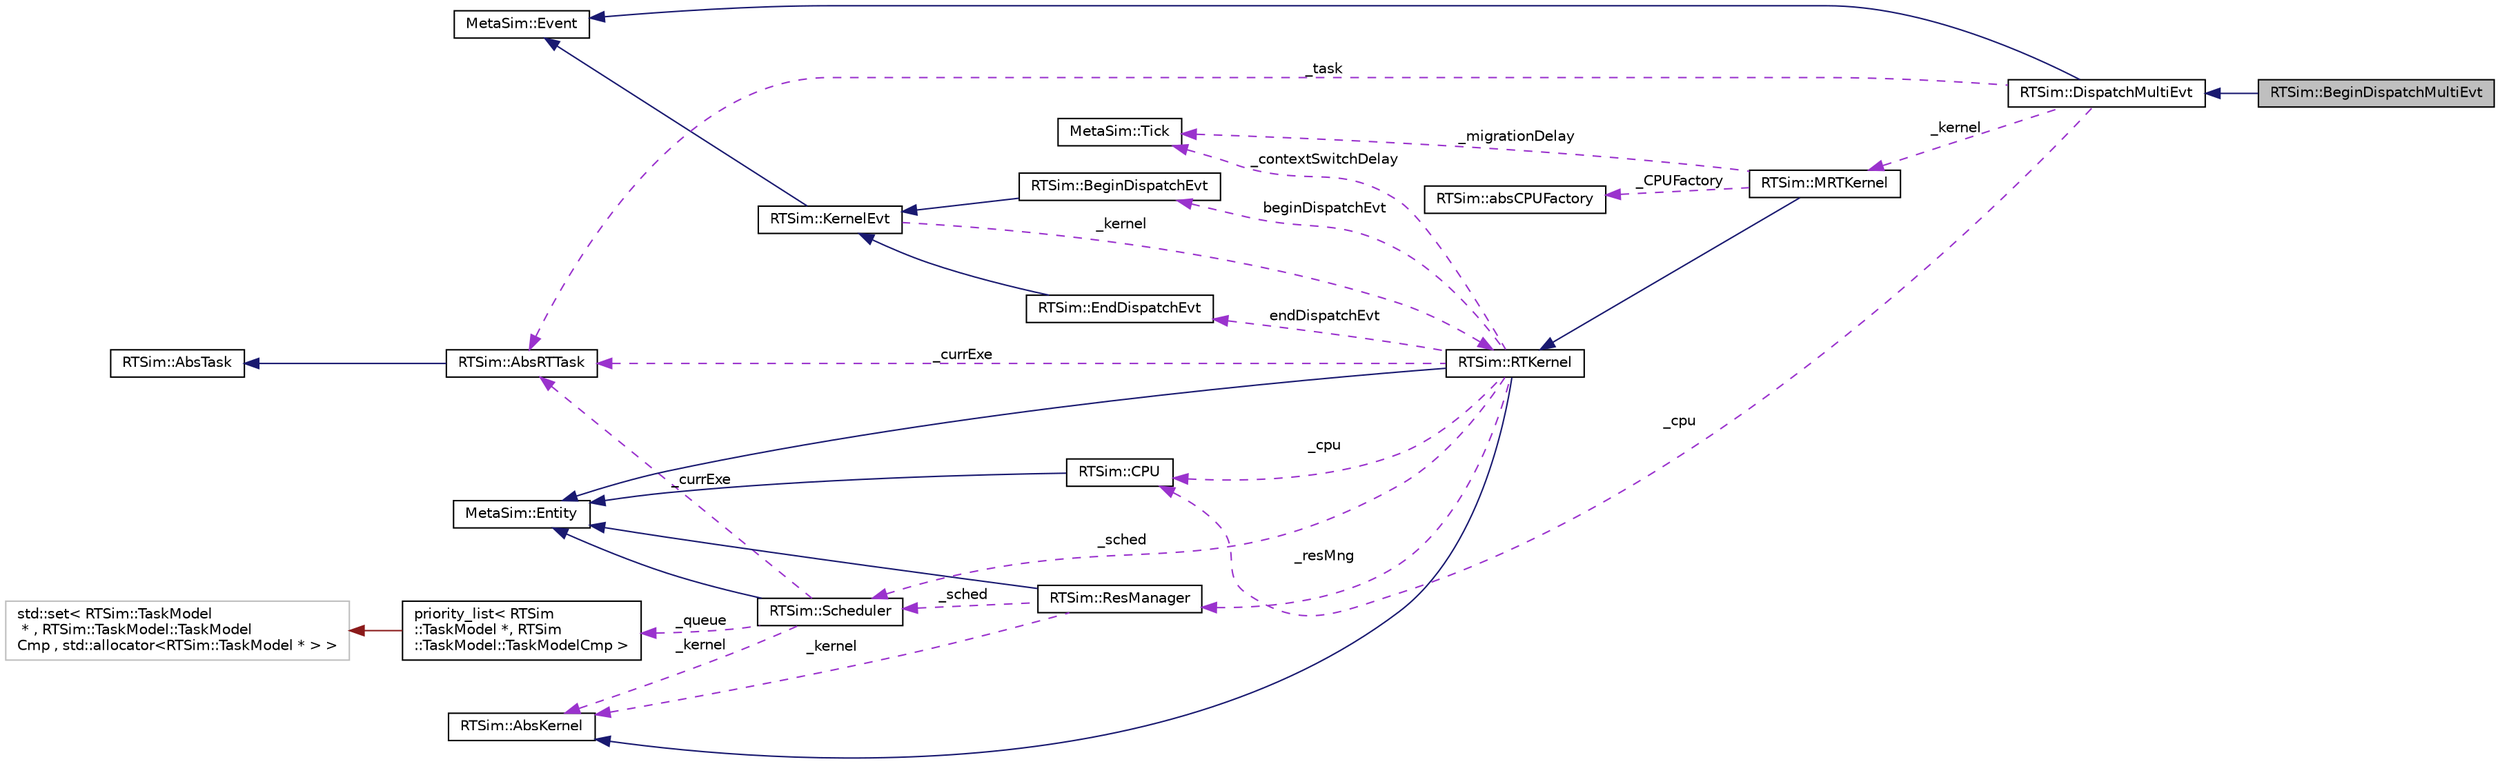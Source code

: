 digraph "RTSim::BeginDispatchMultiEvt"
{
  edge [fontname="Helvetica",fontsize="10",labelfontname="Helvetica",labelfontsize="10"];
  node [fontname="Helvetica",fontsize="10",shape=record];
  rankdir="LR";
  Node3 [label="RTSim::BeginDispatchMultiEvt",height=0.2,width=0.4,color="black", fillcolor="grey75", style="filled", fontcolor="black"];
  Node4 -> Node3 [dir="back",color="midnightblue",fontsize="10",style="solid",fontname="Helvetica"];
  Node4 [label="RTSim::DispatchMultiEvt",height=0.2,width=0.4,color="black", fillcolor="white", style="filled",URL="$classRTSim_1_1DispatchMultiEvt.html"];
  Node5 -> Node4 [dir="back",color="midnightblue",fontsize="10",style="solid",fontname="Helvetica"];
  Node5 [label="MetaSim::Event",height=0.2,width=0.4,color="black", fillcolor="white", style="filled",URL="$classMetaSim_1_1Event.html"];
  Node6 -> Node4 [dir="back",color="darkorchid3",fontsize="10",style="dashed",label=" _task" ,fontname="Helvetica"];
  Node6 [label="RTSim::AbsRTTask",height=0.2,width=0.4,color="black", fillcolor="white", style="filled",URL="$classRTSim_1_1AbsRTTask.html"];
  Node7 -> Node6 [dir="back",color="midnightblue",fontsize="10",style="solid",fontname="Helvetica"];
  Node7 [label="RTSim::AbsTask",height=0.2,width=0.4,color="black", fillcolor="white", style="filled",URL="$classRTSim_1_1AbsTask.html"];
  Node8 -> Node4 [dir="back",color="darkorchid3",fontsize="10",style="dashed",label=" _cpu" ,fontname="Helvetica"];
  Node8 [label="RTSim::CPU",height=0.2,width=0.4,color="black", fillcolor="white", style="filled",URL="$classRTSim_1_1CPU.html"];
  Node9 -> Node8 [dir="back",color="midnightblue",fontsize="10",style="solid",fontname="Helvetica"];
  Node9 [label="MetaSim::Entity",height=0.2,width=0.4,color="black", fillcolor="white", style="filled",URL="$classMetaSim_1_1Entity.html"];
  Node10 -> Node4 [dir="back",color="darkorchid3",fontsize="10",style="dashed",label=" _kernel" ,fontname="Helvetica"];
  Node10 [label="RTSim::MRTKernel",height=0.2,width=0.4,color="black", fillcolor="white", style="filled",URL="$classRTSim_1_1MRTKernel.html"];
  Node11 -> Node10 [dir="back",color="midnightblue",fontsize="10",style="solid",fontname="Helvetica"];
  Node11 [label="RTSim::RTKernel",height=0.2,width=0.4,color="black", fillcolor="white", style="filled",URL="$classRTSim_1_1RTKernel.html"];
  Node9 -> Node11 [dir="back",color="midnightblue",fontsize="10",style="solid",fontname="Helvetica"];
  Node12 -> Node11 [dir="back",color="midnightblue",fontsize="10",style="solid",fontname="Helvetica"];
  Node12 [label="RTSim::AbsKernel",height=0.2,width=0.4,color="black", fillcolor="white", style="filled",URL="$classRTSim_1_1AbsKernel.html"];
  Node13 -> Node11 [dir="back",color="darkorchid3",fontsize="10",style="dashed",label=" _resMng" ,fontname="Helvetica"];
  Node13 [label="RTSim::ResManager",height=0.2,width=0.4,color="black", fillcolor="white", style="filled",URL="$classRTSim_1_1ResManager.html"];
  Node9 -> Node13 [dir="back",color="midnightblue",fontsize="10",style="solid",fontname="Helvetica"];
  Node12 -> Node13 [dir="back",color="darkorchid3",fontsize="10",style="dashed",label=" _kernel" ,fontname="Helvetica"];
  Node14 -> Node13 [dir="back",color="darkorchid3",fontsize="10",style="dashed",label=" _sched" ,fontname="Helvetica"];
  Node14 [label="RTSim::Scheduler",height=0.2,width=0.4,color="black", fillcolor="white", style="filled",URL="$classRTSim_1_1Scheduler.html"];
  Node9 -> Node14 [dir="back",color="midnightblue",fontsize="10",style="solid",fontname="Helvetica"];
  Node6 -> Node14 [dir="back",color="darkorchid3",fontsize="10",style="dashed",label=" _currExe" ,fontname="Helvetica"];
  Node12 -> Node14 [dir="back",color="darkorchid3",fontsize="10",style="dashed",label=" _kernel" ,fontname="Helvetica"];
  Node15 -> Node14 [dir="back",color="darkorchid3",fontsize="10",style="dashed",label=" _queue" ,fontname="Helvetica"];
  Node15 [label="priority_list\< RTSim\l::TaskModel *, RTSim\l::TaskModel::TaskModelCmp \>",height=0.2,width=0.4,color="black", fillcolor="white", style="filled",URL="$classpriority__list.html"];
  Node16 -> Node15 [dir="back",color="firebrick4",fontsize="10",style="solid",fontname="Helvetica"];
  Node16 [label="std::set\< RTSim::TaskModel\l * , RTSim::TaskModel::TaskModel\lCmp , std::allocator\<RTSim::TaskModel * \>  \>",height=0.2,width=0.4,color="grey75", fillcolor="white", style="filled"];
  Node6 -> Node11 [dir="back",color="darkorchid3",fontsize="10",style="dashed",label=" _currExe" ,fontname="Helvetica"];
  Node8 -> Node11 [dir="back",color="darkorchid3",fontsize="10",style="dashed",label=" _cpu" ,fontname="Helvetica"];
  Node14 -> Node11 [dir="back",color="darkorchid3",fontsize="10",style="dashed",label=" _sched" ,fontname="Helvetica"];
  Node17 -> Node11 [dir="back",color="darkorchid3",fontsize="10",style="dashed",label=" _contextSwitchDelay" ,fontname="Helvetica"];
  Node17 [label="MetaSim::Tick",height=0.2,width=0.4,color="black", fillcolor="white", style="filled",URL="$classMetaSim_1_1Tick.html"];
  Node18 -> Node11 [dir="back",color="darkorchid3",fontsize="10",style="dashed",label=" endDispatchEvt" ,fontname="Helvetica"];
  Node18 [label="RTSim::EndDispatchEvt",height=0.2,width=0.4,color="black", fillcolor="white", style="filled",URL="$classRTSim_1_1EndDispatchEvt.html"];
  Node19 -> Node18 [dir="back",color="midnightblue",fontsize="10",style="solid",fontname="Helvetica"];
  Node19 [label="RTSim::KernelEvt",height=0.2,width=0.4,color="black", fillcolor="white", style="filled",URL="$classRTSim_1_1KernelEvt.html"];
  Node5 -> Node19 [dir="back",color="midnightblue",fontsize="10",style="solid",fontname="Helvetica"];
  Node11 -> Node19 [dir="back",color="darkorchid3",fontsize="10",style="dashed",label=" _kernel" ,fontname="Helvetica"];
  Node20 -> Node11 [dir="back",color="darkorchid3",fontsize="10",style="dashed",label=" beginDispatchEvt" ,fontname="Helvetica"];
  Node20 [label="RTSim::BeginDispatchEvt",height=0.2,width=0.4,color="black", fillcolor="white", style="filled",URL="$classRTSim_1_1BeginDispatchEvt.html"];
  Node19 -> Node20 [dir="back",color="midnightblue",fontsize="10",style="solid",fontname="Helvetica"];
  Node21 -> Node10 [dir="back",color="darkorchid3",fontsize="10",style="dashed",label=" _CPUFactory" ,fontname="Helvetica"];
  Node21 [label="RTSim::absCPUFactory",height=0.2,width=0.4,color="black", fillcolor="white", style="filled",URL="$classRTSim_1_1absCPUFactory.html"];
  Node17 -> Node10 [dir="back",color="darkorchid3",fontsize="10",style="dashed",label=" _migrationDelay" ,fontname="Helvetica"];
}
